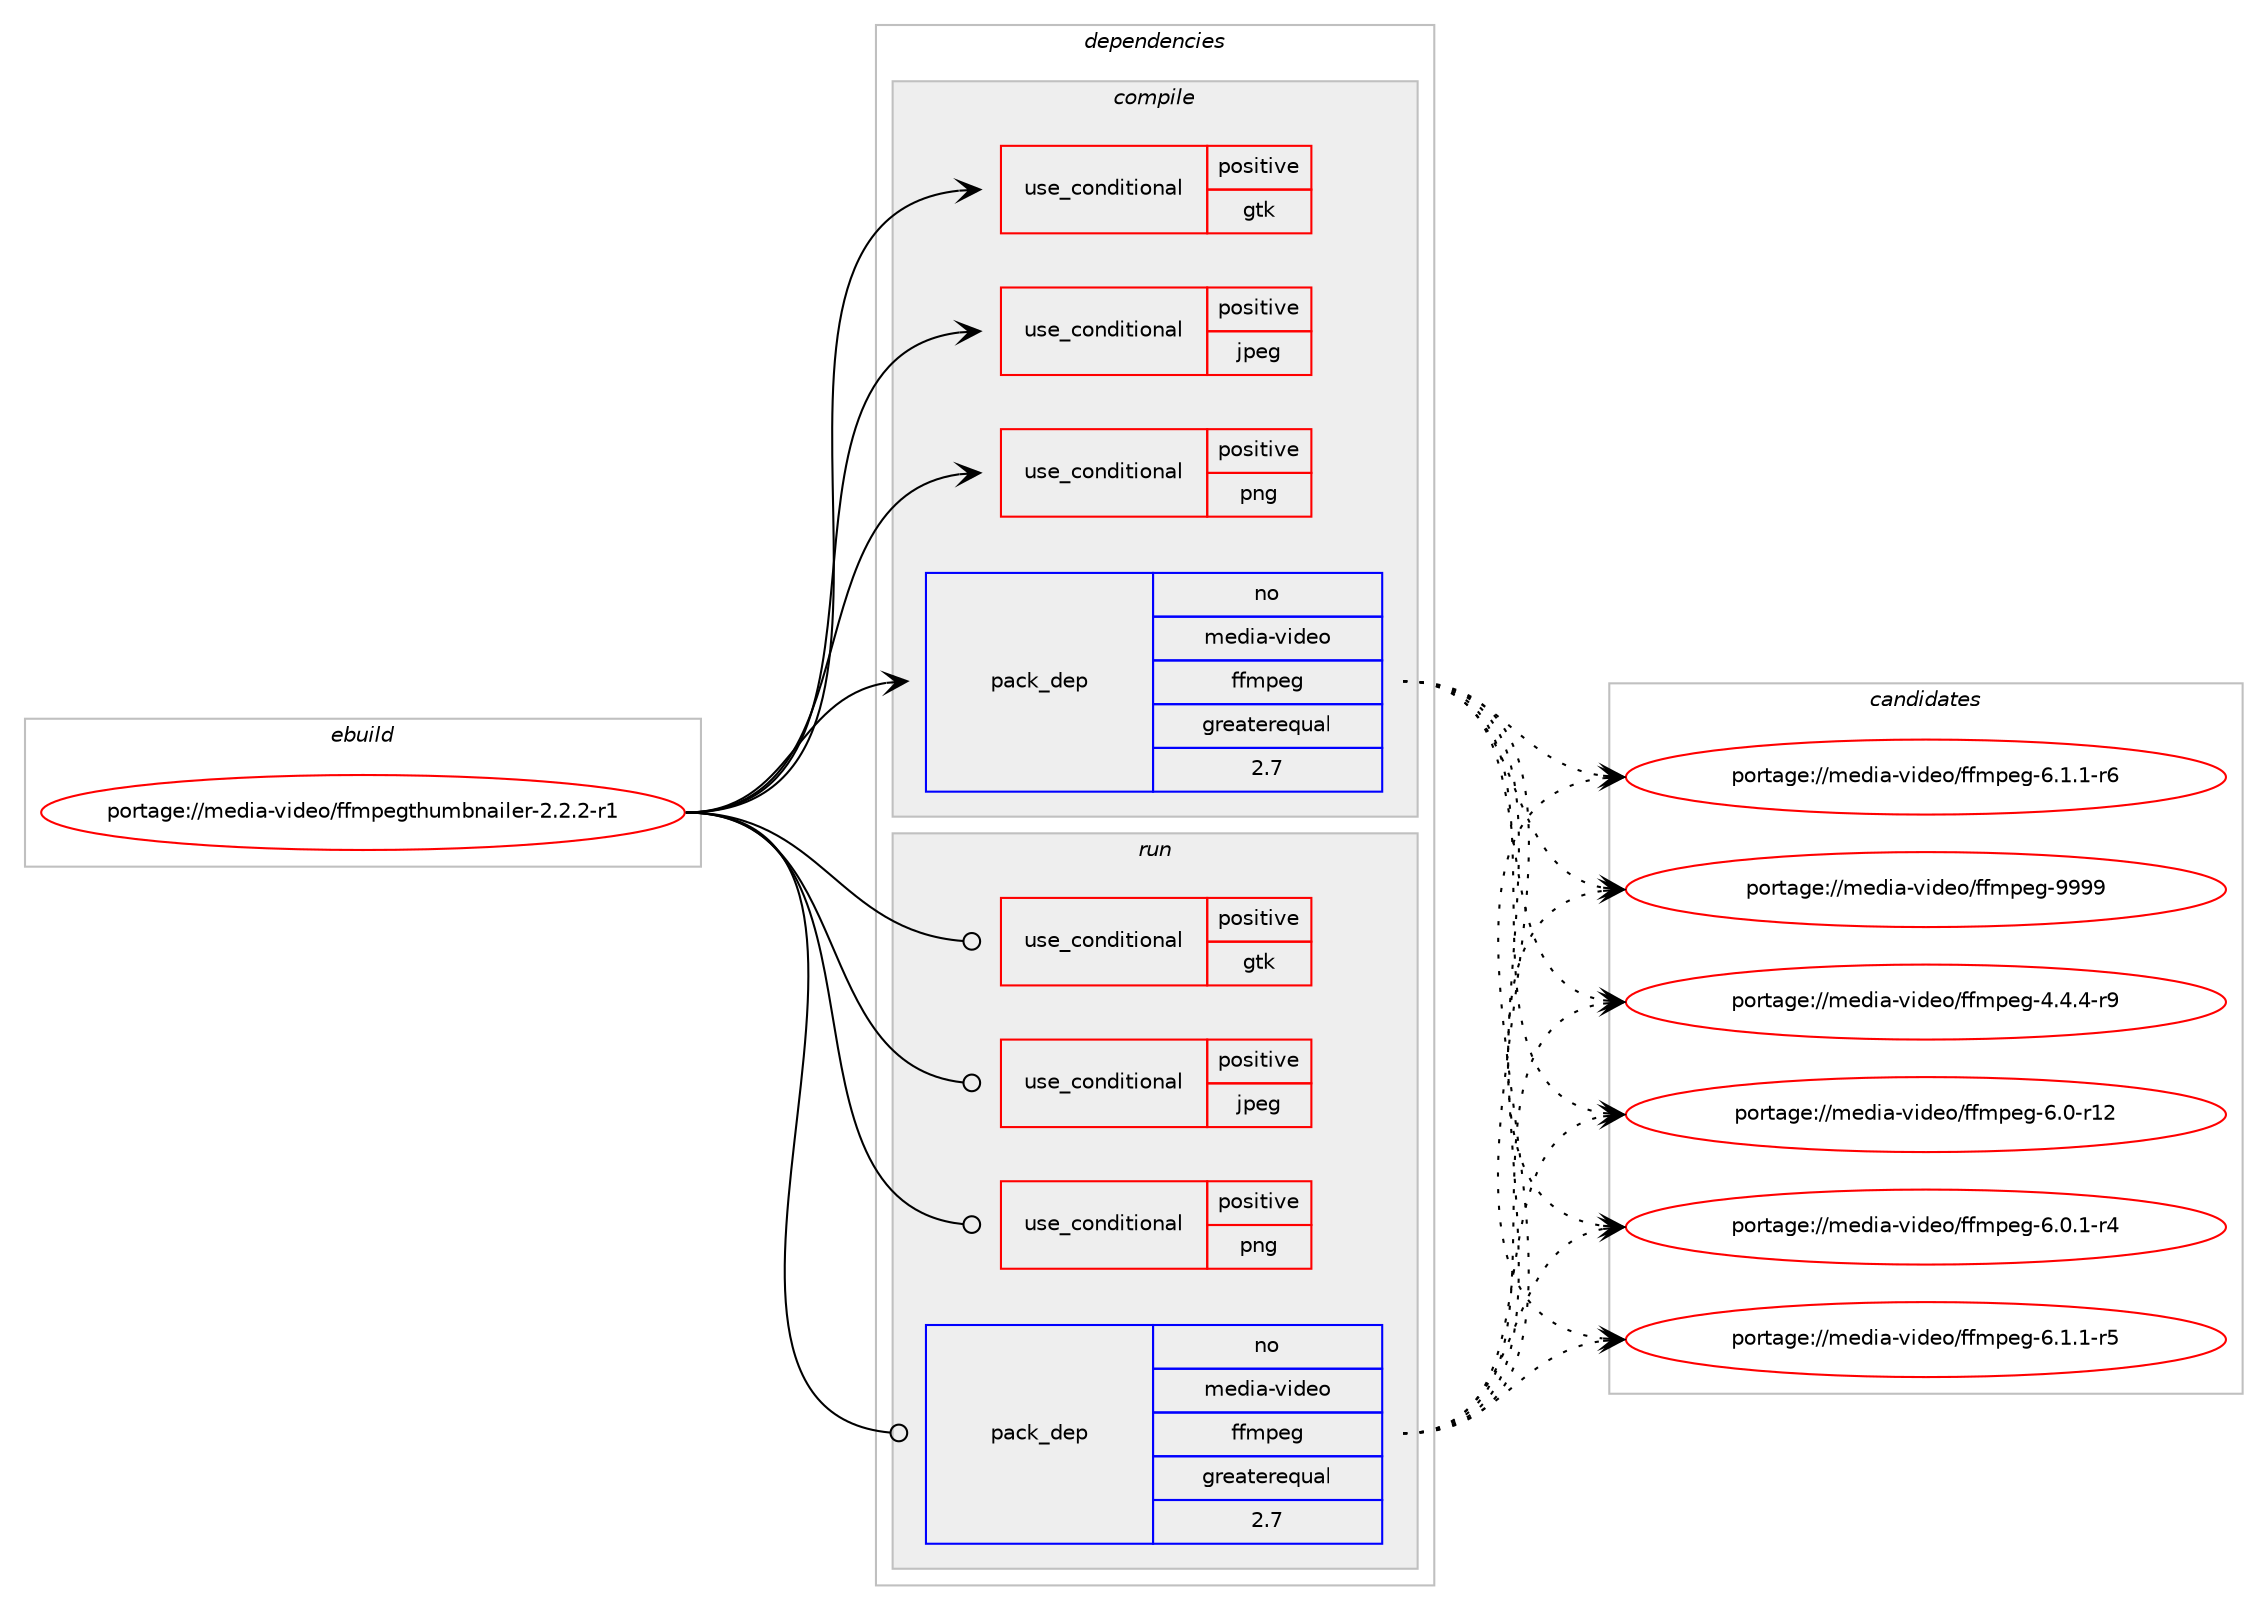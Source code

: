 digraph prolog {

# *************
# Graph options
# *************

newrank=true;
concentrate=true;
compound=true;
graph [rankdir=LR,fontname=Helvetica,fontsize=10,ranksep=1.5];#, ranksep=2.5, nodesep=0.2];
edge  [arrowhead=vee];
node  [fontname=Helvetica,fontsize=10];

# **********
# The ebuild
# **********

subgraph cluster_leftcol {
color=gray;
rank=same;
label=<<i>ebuild</i>>;
id [label="portage://media-video/ffmpegthumbnailer-2.2.2-r1", color=red, width=4, href="../media-video/ffmpegthumbnailer-2.2.2-r1.svg"];
}

# ****************
# The dependencies
# ****************

subgraph cluster_midcol {
color=gray;
label=<<i>dependencies</i>>;
subgraph cluster_compile {
fillcolor="#eeeeee";
style=filled;
label=<<i>compile</i>>;
subgraph cond82015 {
dependency169619 [label=<<TABLE BORDER="0" CELLBORDER="1" CELLSPACING="0" CELLPADDING="4"><TR><TD ROWSPAN="3" CELLPADDING="10">use_conditional</TD></TR><TR><TD>positive</TD></TR><TR><TD>gtk</TD></TR></TABLE>>, shape=none, color=red];
# *** BEGIN UNKNOWN DEPENDENCY TYPE (TODO) ***
# dependency169619 -> package_dependency(portage://media-video/ffmpegthumbnailer-2.2.2-r1,install,no,dev-libs,glib,none,[,,],[slot(2),equal],[])
# *** END UNKNOWN DEPENDENCY TYPE (TODO) ***

}
id:e -> dependency169619:w [weight=20,style="solid",arrowhead="vee"];
subgraph cond82016 {
dependency169620 [label=<<TABLE BORDER="0" CELLBORDER="1" CELLSPACING="0" CELLPADDING="4"><TR><TD ROWSPAN="3" CELLPADDING="10">use_conditional</TD></TR><TR><TD>positive</TD></TR><TR><TD>jpeg</TD></TR></TABLE>>, shape=none, color=red];
# *** BEGIN UNKNOWN DEPENDENCY TYPE (TODO) ***
# dependency169620 -> package_dependency(portage://media-video/ffmpegthumbnailer-2.2.2-r1,install,no,virtual,jpeg,none,[,,],[slot(0),equal],[])
# *** END UNKNOWN DEPENDENCY TYPE (TODO) ***

}
id:e -> dependency169620:w [weight=20,style="solid",arrowhead="vee"];
subgraph cond82017 {
dependency169621 [label=<<TABLE BORDER="0" CELLBORDER="1" CELLSPACING="0" CELLPADDING="4"><TR><TD ROWSPAN="3" CELLPADDING="10">use_conditional</TD></TR><TR><TD>positive</TD></TR><TR><TD>png</TD></TR></TABLE>>, shape=none, color=red];
# *** BEGIN UNKNOWN DEPENDENCY TYPE (TODO) ***
# dependency169621 -> package_dependency(portage://media-video/ffmpegthumbnailer-2.2.2-r1,install,no,media-libs,libpng,none,[,,],[slot(0),equal],[])
# *** END UNKNOWN DEPENDENCY TYPE (TODO) ***

}
id:e -> dependency169621:w [weight=20,style="solid",arrowhead="vee"];
subgraph pack85144 {
dependency169622 [label=<<TABLE BORDER="0" CELLBORDER="1" CELLSPACING="0" CELLPADDING="4" WIDTH="220"><TR><TD ROWSPAN="6" CELLPADDING="30">pack_dep</TD></TR><TR><TD WIDTH="110">no</TD></TR><TR><TD>media-video</TD></TR><TR><TD>ffmpeg</TD></TR><TR><TD>greaterequal</TD></TR><TR><TD>2.7</TD></TR></TABLE>>, shape=none, color=blue];
}
id:e -> dependency169622:w [weight=20,style="solid",arrowhead="vee"];
}
subgraph cluster_compileandrun {
fillcolor="#eeeeee";
style=filled;
label=<<i>compile and run</i>>;
}
subgraph cluster_run {
fillcolor="#eeeeee";
style=filled;
label=<<i>run</i>>;
subgraph cond82018 {
dependency169623 [label=<<TABLE BORDER="0" CELLBORDER="1" CELLSPACING="0" CELLPADDING="4"><TR><TD ROWSPAN="3" CELLPADDING="10">use_conditional</TD></TR><TR><TD>positive</TD></TR><TR><TD>gtk</TD></TR></TABLE>>, shape=none, color=red];
# *** BEGIN UNKNOWN DEPENDENCY TYPE (TODO) ***
# dependency169623 -> package_dependency(portage://media-video/ffmpegthumbnailer-2.2.2-r1,run,no,dev-libs,glib,none,[,,],[slot(2),equal],[])
# *** END UNKNOWN DEPENDENCY TYPE (TODO) ***

}
id:e -> dependency169623:w [weight=20,style="solid",arrowhead="odot"];
subgraph cond82019 {
dependency169624 [label=<<TABLE BORDER="0" CELLBORDER="1" CELLSPACING="0" CELLPADDING="4"><TR><TD ROWSPAN="3" CELLPADDING="10">use_conditional</TD></TR><TR><TD>positive</TD></TR><TR><TD>jpeg</TD></TR></TABLE>>, shape=none, color=red];
# *** BEGIN UNKNOWN DEPENDENCY TYPE (TODO) ***
# dependency169624 -> package_dependency(portage://media-video/ffmpegthumbnailer-2.2.2-r1,run,no,virtual,jpeg,none,[,,],[slot(0),equal],[])
# *** END UNKNOWN DEPENDENCY TYPE (TODO) ***

}
id:e -> dependency169624:w [weight=20,style="solid",arrowhead="odot"];
subgraph cond82020 {
dependency169625 [label=<<TABLE BORDER="0" CELLBORDER="1" CELLSPACING="0" CELLPADDING="4"><TR><TD ROWSPAN="3" CELLPADDING="10">use_conditional</TD></TR><TR><TD>positive</TD></TR><TR><TD>png</TD></TR></TABLE>>, shape=none, color=red];
# *** BEGIN UNKNOWN DEPENDENCY TYPE (TODO) ***
# dependency169625 -> package_dependency(portage://media-video/ffmpegthumbnailer-2.2.2-r1,run,no,media-libs,libpng,none,[,,],[slot(0),equal],[])
# *** END UNKNOWN DEPENDENCY TYPE (TODO) ***

}
id:e -> dependency169625:w [weight=20,style="solid",arrowhead="odot"];
subgraph pack85145 {
dependency169626 [label=<<TABLE BORDER="0" CELLBORDER="1" CELLSPACING="0" CELLPADDING="4" WIDTH="220"><TR><TD ROWSPAN="6" CELLPADDING="30">pack_dep</TD></TR><TR><TD WIDTH="110">no</TD></TR><TR><TD>media-video</TD></TR><TR><TD>ffmpeg</TD></TR><TR><TD>greaterequal</TD></TR><TR><TD>2.7</TD></TR></TABLE>>, shape=none, color=blue];
}
id:e -> dependency169626:w [weight=20,style="solid",arrowhead="odot"];
}
}

# **************
# The candidates
# **************

subgraph cluster_choices {
rank=same;
color=gray;
label=<<i>candidates</i>>;

subgraph choice85144 {
color=black;
nodesep=1;
choice1091011001059745118105100101111471021021091121011034552465246524511457 [label="portage://media-video/ffmpeg-4.4.4-r9", color=red, width=4,href="../media-video/ffmpeg-4.4.4-r9.svg"];
choice10910110010597451181051001011114710210210911210110345544648451144950 [label="portage://media-video/ffmpeg-6.0-r12", color=red, width=4,href="../media-video/ffmpeg-6.0-r12.svg"];
choice1091011001059745118105100101111471021021091121011034554464846494511452 [label="portage://media-video/ffmpeg-6.0.1-r4", color=red, width=4,href="../media-video/ffmpeg-6.0.1-r4.svg"];
choice1091011001059745118105100101111471021021091121011034554464946494511453 [label="portage://media-video/ffmpeg-6.1.1-r5", color=red, width=4,href="../media-video/ffmpeg-6.1.1-r5.svg"];
choice1091011001059745118105100101111471021021091121011034554464946494511454 [label="portage://media-video/ffmpeg-6.1.1-r6", color=red, width=4,href="../media-video/ffmpeg-6.1.1-r6.svg"];
choice1091011001059745118105100101111471021021091121011034557575757 [label="portage://media-video/ffmpeg-9999", color=red, width=4,href="../media-video/ffmpeg-9999.svg"];
dependency169622:e -> choice1091011001059745118105100101111471021021091121011034552465246524511457:w [style=dotted,weight="100"];
dependency169622:e -> choice10910110010597451181051001011114710210210911210110345544648451144950:w [style=dotted,weight="100"];
dependency169622:e -> choice1091011001059745118105100101111471021021091121011034554464846494511452:w [style=dotted,weight="100"];
dependency169622:e -> choice1091011001059745118105100101111471021021091121011034554464946494511453:w [style=dotted,weight="100"];
dependency169622:e -> choice1091011001059745118105100101111471021021091121011034554464946494511454:w [style=dotted,weight="100"];
dependency169622:e -> choice1091011001059745118105100101111471021021091121011034557575757:w [style=dotted,weight="100"];
}
subgraph choice85145 {
color=black;
nodesep=1;
choice1091011001059745118105100101111471021021091121011034552465246524511457 [label="portage://media-video/ffmpeg-4.4.4-r9", color=red, width=4,href="../media-video/ffmpeg-4.4.4-r9.svg"];
choice10910110010597451181051001011114710210210911210110345544648451144950 [label="portage://media-video/ffmpeg-6.0-r12", color=red, width=4,href="../media-video/ffmpeg-6.0-r12.svg"];
choice1091011001059745118105100101111471021021091121011034554464846494511452 [label="portage://media-video/ffmpeg-6.0.1-r4", color=red, width=4,href="../media-video/ffmpeg-6.0.1-r4.svg"];
choice1091011001059745118105100101111471021021091121011034554464946494511453 [label="portage://media-video/ffmpeg-6.1.1-r5", color=red, width=4,href="../media-video/ffmpeg-6.1.1-r5.svg"];
choice1091011001059745118105100101111471021021091121011034554464946494511454 [label="portage://media-video/ffmpeg-6.1.1-r6", color=red, width=4,href="../media-video/ffmpeg-6.1.1-r6.svg"];
choice1091011001059745118105100101111471021021091121011034557575757 [label="portage://media-video/ffmpeg-9999", color=red, width=4,href="../media-video/ffmpeg-9999.svg"];
dependency169626:e -> choice1091011001059745118105100101111471021021091121011034552465246524511457:w [style=dotted,weight="100"];
dependency169626:e -> choice10910110010597451181051001011114710210210911210110345544648451144950:w [style=dotted,weight="100"];
dependency169626:e -> choice1091011001059745118105100101111471021021091121011034554464846494511452:w [style=dotted,weight="100"];
dependency169626:e -> choice1091011001059745118105100101111471021021091121011034554464946494511453:w [style=dotted,weight="100"];
dependency169626:e -> choice1091011001059745118105100101111471021021091121011034554464946494511454:w [style=dotted,weight="100"];
dependency169626:e -> choice1091011001059745118105100101111471021021091121011034557575757:w [style=dotted,weight="100"];
}
}

}
